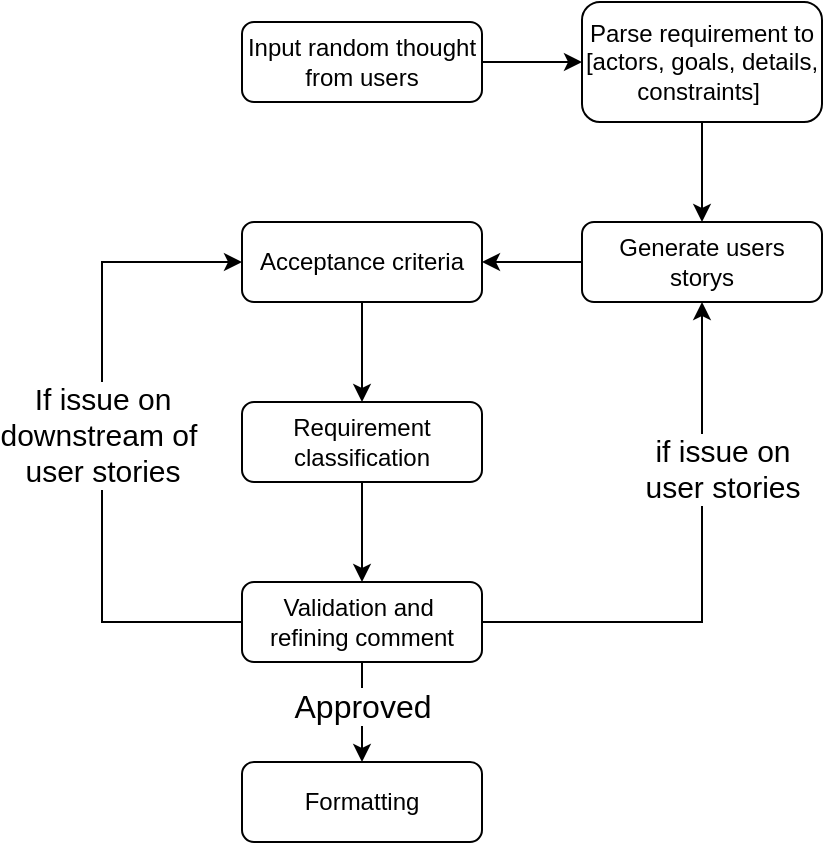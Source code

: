 <mxfile version="28.2.1">
  <diagram id="C5RBs43oDa-KdzZeNtuy" name="Page-1">
    <mxGraphModel dx="1797" dy="676" grid="1" gridSize="10" guides="1" tooltips="1" connect="1" arrows="1" fold="1" page="1" pageScale="1" pageWidth="827" pageHeight="1169" math="0" shadow="0">
      <root>
        <mxCell id="WIyWlLk6GJQsqaUBKTNV-0" />
        <mxCell id="WIyWlLk6GJQsqaUBKTNV-1" parent="WIyWlLk6GJQsqaUBKTNV-0" />
        <mxCell id="ueERqEkUQ1aKOw4v3jON-4" value="" style="edgeStyle=orthogonalEdgeStyle;rounded=0;orthogonalLoop=1;jettySize=auto;html=1;" edge="1" parent="WIyWlLk6GJQsqaUBKTNV-1" source="WIyWlLk6GJQsqaUBKTNV-3" target="ueERqEkUQ1aKOw4v3jON-0">
          <mxGeometry relative="1" as="geometry" />
        </mxCell>
        <mxCell id="WIyWlLk6GJQsqaUBKTNV-3" value="Input random thought from users" style="rounded=1;whiteSpace=wrap;html=1;fontSize=12;glass=0;strokeWidth=1;shadow=0;" parent="WIyWlLk6GJQsqaUBKTNV-1" vertex="1">
          <mxGeometry x="150" y="280" width="120" height="40" as="geometry" />
        </mxCell>
        <mxCell id="ueERqEkUQ1aKOw4v3jON-3" value="" style="edgeStyle=orthogonalEdgeStyle;rounded=0;orthogonalLoop=1;jettySize=auto;html=1;" edge="1" parent="WIyWlLk6GJQsqaUBKTNV-1" source="ueERqEkUQ1aKOw4v3jON-0" target="ueERqEkUQ1aKOw4v3jON-2">
          <mxGeometry relative="1" as="geometry" />
        </mxCell>
        <mxCell id="ueERqEkUQ1aKOw4v3jON-0" value="Parse requirement to [actors, goals, details, constraints]&amp;nbsp;" style="rounded=1;whiteSpace=wrap;html=1;fontSize=12;glass=0;strokeWidth=1;shadow=0;" vertex="1" parent="WIyWlLk6GJQsqaUBKTNV-1">
          <mxGeometry x="320" y="270" width="120" height="60" as="geometry" />
        </mxCell>
        <mxCell id="ueERqEkUQ1aKOw4v3jON-6" value="" style="edgeStyle=orthogonalEdgeStyle;rounded=0;orthogonalLoop=1;jettySize=auto;html=1;" edge="1" parent="WIyWlLk6GJQsqaUBKTNV-1" source="ueERqEkUQ1aKOw4v3jON-2" target="ueERqEkUQ1aKOw4v3jON-5">
          <mxGeometry relative="1" as="geometry" />
        </mxCell>
        <mxCell id="ueERqEkUQ1aKOw4v3jON-2" value="Generate users storys" style="rounded=1;whiteSpace=wrap;html=1;fontSize=12;glass=0;strokeWidth=1;shadow=0;" vertex="1" parent="WIyWlLk6GJQsqaUBKTNV-1">
          <mxGeometry x="320" y="380" width="120" height="40" as="geometry" />
        </mxCell>
        <mxCell id="ueERqEkUQ1aKOw4v3jON-8" value="" style="edgeStyle=orthogonalEdgeStyle;rounded=0;orthogonalLoop=1;jettySize=auto;html=1;" edge="1" parent="WIyWlLk6GJQsqaUBKTNV-1" source="ueERqEkUQ1aKOw4v3jON-5" target="ueERqEkUQ1aKOw4v3jON-7">
          <mxGeometry relative="1" as="geometry" />
        </mxCell>
        <mxCell id="ueERqEkUQ1aKOw4v3jON-5" value="Acceptance criteria" style="rounded=1;whiteSpace=wrap;html=1;fontSize=12;glass=0;strokeWidth=1;shadow=0;" vertex="1" parent="WIyWlLk6GJQsqaUBKTNV-1">
          <mxGeometry x="150" y="380" width="120" height="40" as="geometry" />
        </mxCell>
        <mxCell id="ueERqEkUQ1aKOw4v3jON-11" value="" style="edgeStyle=orthogonalEdgeStyle;rounded=0;orthogonalLoop=1;jettySize=auto;html=1;" edge="1" parent="WIyWlLk6GJQsqaUBKTNV-1" source="ueERqEkUQ1aKOw4v3jON-7" target="ueERqEkUQ1aKOw4v3jON-9">
          <mxGeometry relative="1" as="geometry" />
        </mxCell>
        <mxCell id="ueERqEkUQ1aKOw4v3jON-7" value="Requirement classification" style="rounded=1;whiteSpace=wrap;html=1;fontSize=12;glass=0;strokeWidth=1;shadow=0;" vertex="1" parent="WIyWlLk6GJQsqaUBKTNV-1">
          <mxGeometry x="150" y="470" width="120" height="40" as="geometry" />
        </mxCell>
        <mxCell id="ueERqEkUQ1aKOw4v3jON-13" value="" style="edgeStyle=orthogonalEdgeStyle;rounded=0;orthogonalLoop=1;jettySize=auto;html=1;" edge="1" parent="WIyWlLk6GJQsqaUBKTNV-1" source="ueERqEkUQ1aKOw4v3jON-9" target="ueERqEkUQ1aKOw4v3jON-12">
          <mxGeometry relative="1" as="geometry" />
        </mxCell>
        <mxCell id="ueERqEkUQ1aKOw4v3jON-14" value="Approved" style="edgeLabel;html=1;align=center;verticalAlign=middle;resizable=0;points=[];fontSize=16;" vertex="1" connectable="0" parent="ueERqEkUQ1aKOw4v3jON-13">
          <mxGeometry x="-0.116" y="3" relative="1" as="geometry">
            <mxPoint x="-3" as="offset" />
          </mxGeometry>
        </mxCell>
        <mxCell id="ueERqEkUQ1aKOw4v3jON-17" value="" style="edgeStyle=orthogonalEdgeStyle;rounded=0;orthogonalLoop=1;jettySize=auto;html=1;entryX=0.5;entryY=1;entryDx=0;entryDy=0;" edge="1" parent="WIyWlLk6GJQsqaUBKTNV-1" source="ueERqEkUQ1aKOw4v3jON-9" target="ueERqEkUQ1aKOw4v3jON-2">
          <mxGeometry relative="1" as="geometry">
            <mxPoint x="354" y="320" as="targetPoint" />
            <Array as="points">
              <mxPoint x="380" y="580" />
            </Array>
          </mxGeometry>
        </mxCell>
        <mxCell id="ueERqEkUQ1aKOw4v3jON-19" value="if issue on&lt;div&gt;user stories&lt;/div&gt;" style="edgeLabel;html=1;align=center;verticalAlign=middle;resizable=0;points=[];fontSize=15;" vertex="1" connectable="0" parent="ueERqEkUQ1aKOw4v3jON-17">
          <mxGeometry x="0.09" relative="1" as="geometry">
            <mxPoint x="10" y="-40" as="offset" />
          </mxGeometry>
        </mxCell>
        <mxCell id="ueERqEkUQ1aKOw4v3jON-20" style="edgeStyle=orthogonalEdgeStyle;rounded=0;orthogonalLoop=1;jettySize=auto;html=1;exitX=0;exitY=0.5;exitDx=0;exitDy=0;entryX=0;entryY=0.5;entryDx=0;entryDy=0;" edge="1" parent="WIyWlLk6GJQsqaUBKTNV-1" source="ueERqEkUQ1aKOw4v3jON-9" target="ueERqEkUQ1aKOw4v3jON-5">
          <mxGeometry relative="1" as="geometry">
            <Array as="points">
              <mxPoint x="80" y="580" />
              <mxPoint x="80" y="400" />
            </Array>
          </mxGeometry>
        </mxCell>
        <mxCell id="ueERqEkUQ1aKOw4v3jON-22" value="If issue on&lt;div&gt;downstream of&amp;nbsp;&lt;/div&gt;&lt;div&gt;user stories&lt;/div&gt;" style="edgeLabel;html=1;align=center;verticalAlign=middle;resizable=0;points=[];fontSize=15;" vertex="1" connectable="0" parent="ueERqEkUQ1aKOw4v3jON-20">
          <mxGeometry x="0.027" relative="1" as="geometry">
            <mxPoint as="offset" />
          </mxGeometry>
        </mxCell>
        <mxCell id="ueERqEkUQ1aKOw4v3jON-9" value="Validation and&amp;nbsp;&lt;div&gt;refining comment&lt;/div&gt;" style="rounded=1;whiteSpace=wrap;html=1;fontSize=12;glass=0;strokeWidth=1;shadow=0;" vertex="1" parent="WIyWlLk6GJQsqaUBKTNV-1">
          <mxGeometry x="150" y="560" width="120" height="40" as="geometry" />
        </mxCell>
        <mxCell id="ueERqEkUQ1aKOw4v3jON-12" value="Formatting" style="whiteSpace=wrap;html=1;rounded=1;glass=0;strokeWidth=1;shadow=0;" vertex="1" parent="WIyWlLk6GJQsqaUBKTNV-1">
          <mxGeometry x="150" y="650" width="120" height="40" as="geometry" />
        </mxCell>
      </root>
    </mxGraphModel>
  </diagram>
</mxfile>
